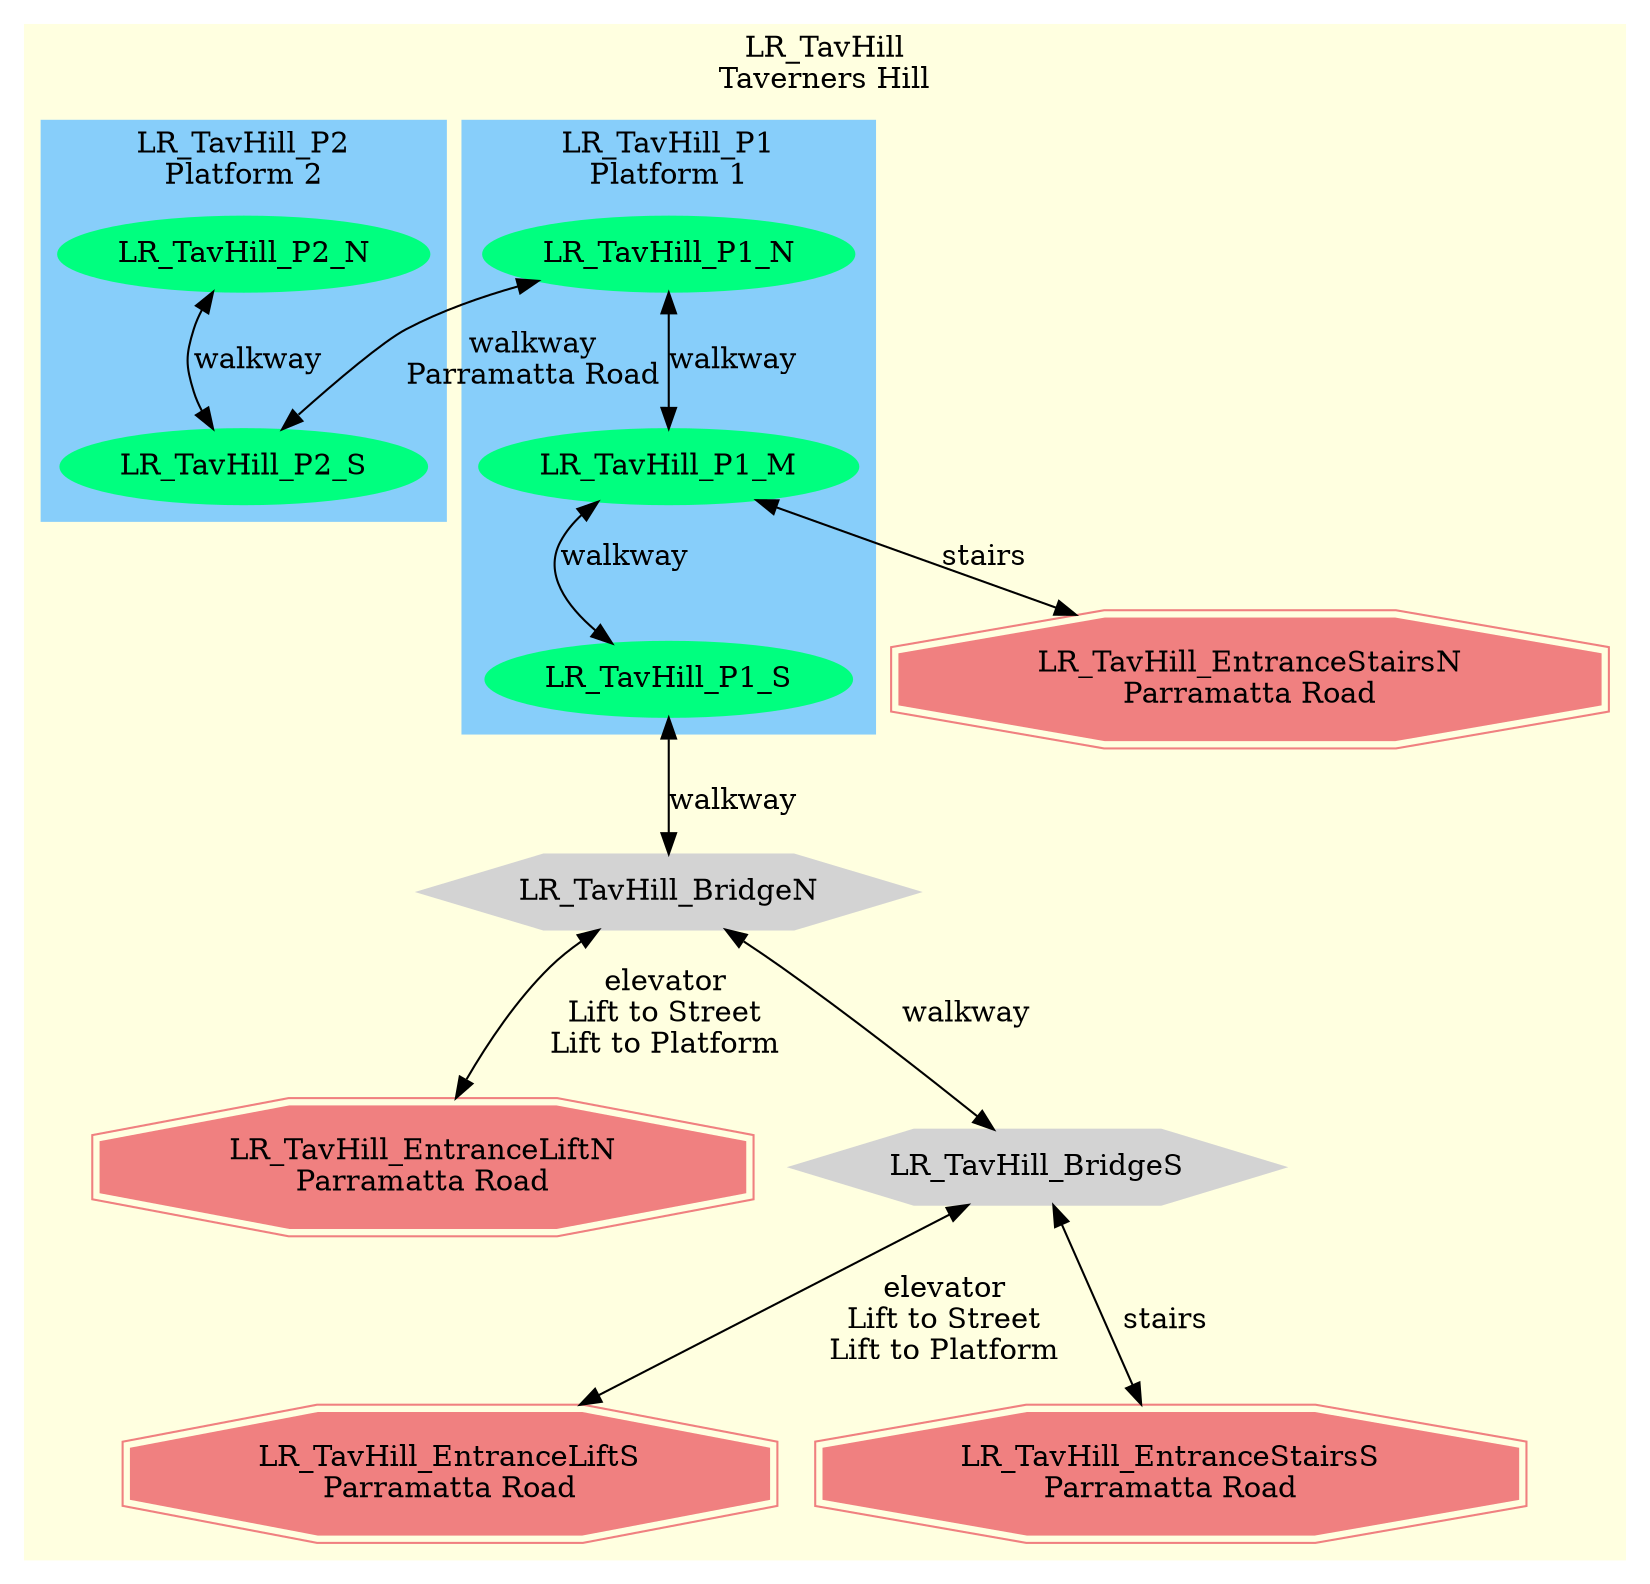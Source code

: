 digraph D {
  node [ style=filled ]

  subgraph cluster_LR_TavHill {
    graph [ style=filled color=lightyellow label="LR_TavHill\nTaverners Hill" ]

    subgraph cluster_LR_TavHill_P1 {
      graph [ style=filled color=lightskyblue label="LR_TavHill_P1\nPlatform 1" ]

      LR_TavHill_P1_N [ label=LR_TavHill_P1_N color=springgreen shape=oval ]

      LR_TavHill_P1_M [ label=LR_TavHill_P1_M color=springgreen shape=oval ]

      LR_TavHill_P1_S [ label=LR_TavHill_P1_S color=springgreen shape=oval ]
    }

    subgraph cluster_LR_TavHill_P2 {
      graph [ style=filled color=lightskyblue label="LR_TavHill_P2\nPlatform 2" ]

      LR_TavHill_P2_N [ label=LR_TavHill_P2_N color=springgreen shape=oval ]

      LR_TavHill_P2_S [ label=LR_TavHill_P2_S color=springgreen shape=oval ]
    }

    LR_TavHill_EntranceLiftN [ label="LR_TavHill_EntranceLiftN\nParramatta Road" color=lightcoral shape=doubleoctagon ]

    LR_TavHill_EntranceStairsN [ label="LR_TavHill_EntranceStairsN\nParramatta Road" color=lightcoral shape=doubleoctagon ]

    LR_TavHill_EntranceLiftS [ label="LR_TavHill_EntranceLiftS\nParramatta Road" color=lightcoral shape=doubleoctagon ]

    LR_TavHill_EntranceStairsS [ label="LR_TavHill_EntranceStairsS\nParramatta Road" color=lightcoral shape=doubleoctagon ]

    LR_TavHill_BridgeN [ label=LR_TavHill_BridgeN color=lightgrey shape=hexagon ]

    LR_TavHill_BridgeS [ label=LR_TavHill_BridgeS color=lightgrey shape=hexagon ]
  }


  edge [ dir=both ]
  LR_TavHill_P2_N -> LR_TavHill_P2_S [ label=walkway ]

  edge [ dir=both ]
  LR_TavHill_P1_N -> LR_TavHill_P2_S [ label="walkway\nParramatta Road" ]

  edge [ dir=both ]
  LR_TavHill_P1_N -> LR_TavHill_P1_M [ label=walkway ]

  edge [ dir=both ]
  LR_TavHill_P1_M -> LR_TavHill_P1_S [ label=walkway ]

  edge [ dir=both ]
  LR_TavHill_P1_S -> LR_TavHill_BridgeN [ label=walkway ]

  edge [ dir=both ]
  LR_TavHill_BridgeN -> LR_TavHill_BridgeS [ label=walkway ]

  edge [ dir=both ]
  LR_TavHill_P1_M -> LR_TavHill_EntranceStairsN [ label=stairs ]

  edge [ dir=both ]
  LR_TavHill_BridgeN -> LR_TavHill_EntranceLiftN [ label="elevator\nLift to Street\nLift to Platform" ]

  edge [ dir=both ]
  LR_TavHill_BridgeS -> LR_TavHill_EntranceStairsS [ label=stairs ]

  edge [ dir=both ]
  LR_TavHill_BridgeS -> LR_TavHill_EntranceLiftS [ label="elevator\nLift to Street\nLift to Platform" ]
}
